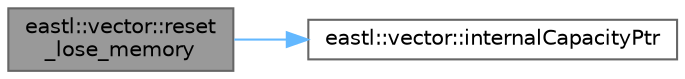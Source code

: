 digraph "eastl::vector::reset_lose_memory"
{
 // LATEX_PDF_SIZE
  bgcolor="transparent";
  edge [fontname=Helvetica,fontsize=10,labelfontname=Helvetica,labelfontsize=10];
  node [fontname=Helvetica,fontsize=10,shape=box,height=0.2,width=0.4];
  rankdir="LR";
  Node1 [id="Node000001",label="eastl::vector::reset\l_lose_memory",height=0.2,width=0.4,color="gray40", fillcolor="grey60", style="filled", fontcolor="black",tooltip=" "];
  Node1 -> Node2 [id="edge2_Node000001_Node000002",color="steelblue1",style="solid",tooltip=" "];
  Node2 [id="Node000002",label="eastl::vector::internalCapacityPtr",height=0.2,width=0.4,color="grey40", fillcolor="white", style="filled",URL="$classeastl_1_1vector.html#ae9f7a80149a259ac506fd513bc213dd0",tooltip=" "];
}
